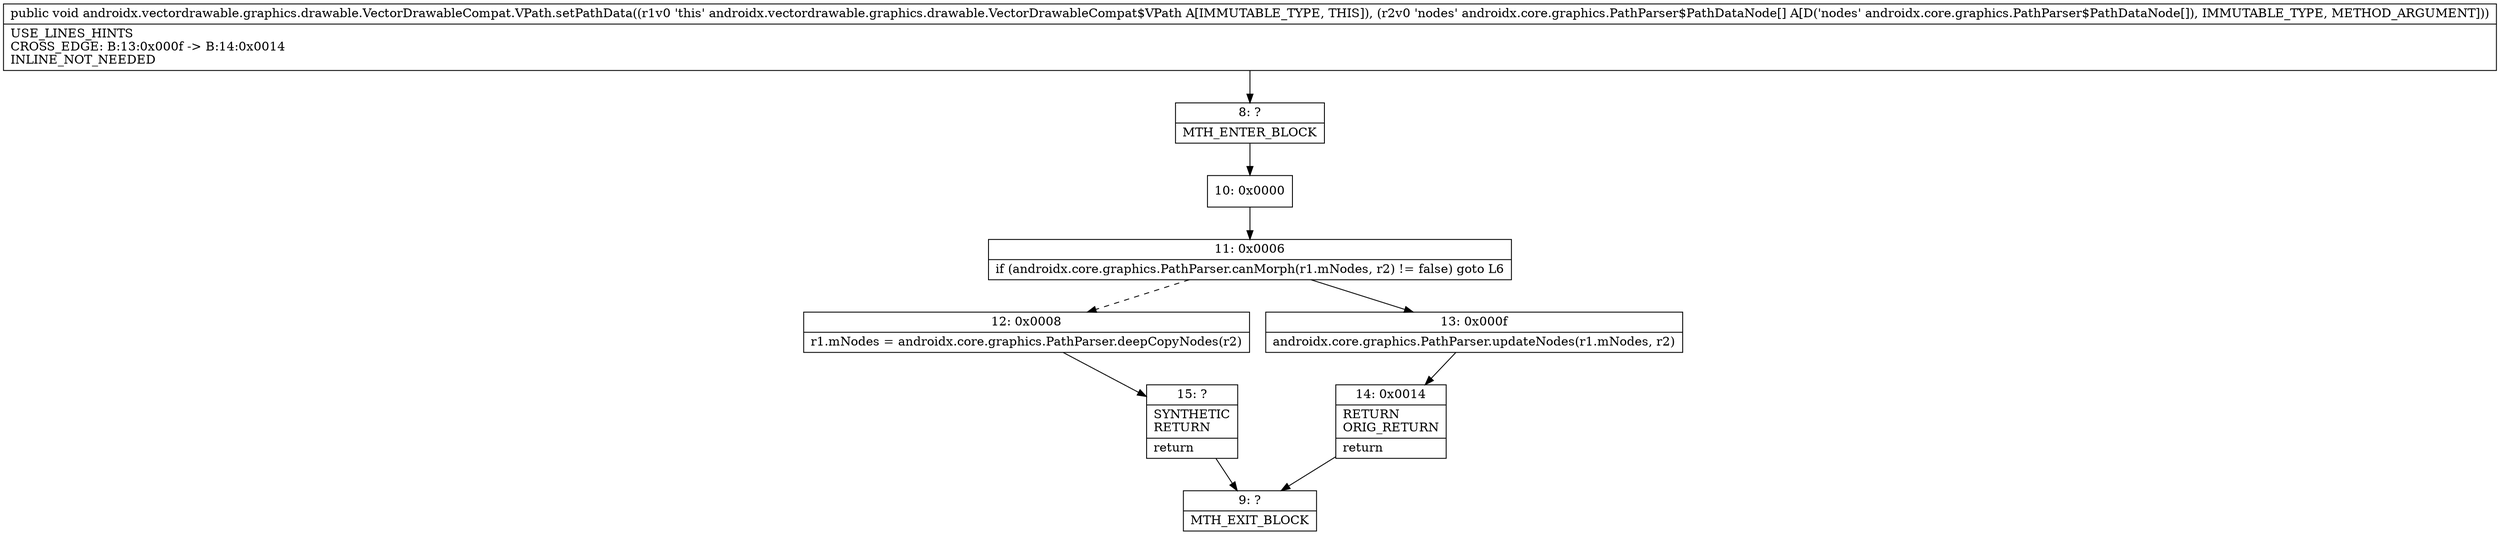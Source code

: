 digraph "CFG forandroidx.vectordrawable.graphics.drawable.VectorDrawableCompat.VPath.setPathData([Landroidx\/core\/graphics\/PathParser$PathDataNode;)V" {
Node_8 [shape=record,label="{8\:\ ?|MTH_ENTER_BLOCK\l}"];
Node_10 [shape=record,label="{10\:\ 0x0000}"];
Node_11 [shape=record,label="{11\:\ 0x0006|if (androidx.core.graphics.PathParser.canMorph(r1.mNodes, r2) != false) goto L6\l}"];
Node_12 [shape=record,label="{12\:\ 0x0008|r1.mNodes = androidx.core.graphics.PathParser.deepCopyNodes(r2)\l}"];
Node_15 [shape=record,label="{15\:\ ?|SYNTHETIC\lRETURN\l|return\l}"];
Node_9 [shape=record,label="{9\:\ ?|MTH_EXIT_BLOCK\l}"];
Node_13 [shape=record,label="{13\:\ 0x000f|androidx.core.graphics.PathParser.updateNodes(r1.mNodes, r2)\l}"];
Node_14 [shape=record,label="{14\:\ 0x0014|RETURN\lORIG_RETURN\l|return\l}"];
MethodNode[shape=record,label="{public void androidx.vectordrawable.graphics.drawable.VectorDrawableCompat.VPath.setPathData((r1v0 'this' androidx.vectordrawable.graphics.drawable.VectorDrawableCompat$VPath A[IMMUTABLE_TYPE, THIS]), (r2v0 'nodes' androidx.core.graphics.PathParser$PathDataNode[] A[D('nodes' androidx.core.graphics.PathParser$PathDataNode[]), IMMUTABLE_TYPE, METHOD_ARGUMENT]))  | USE_LINES_HINTS\lCROSS_EDGE: B:13:0x000f \-\> B:14:0x0014\lINLINE_NOT_NEEDED\l}"];
MethodNode -> Node_8;Node_8 -> Node_10;
Node_10 -> Node_11;
Node_11 -> Node_12[style=dashed];
Node_11 -> Node_13;
Node_12 -> Node_15;
Node_15 -> Node_9;
Node_13 -> Node_14;
Node_14 -> Node_9;
}

